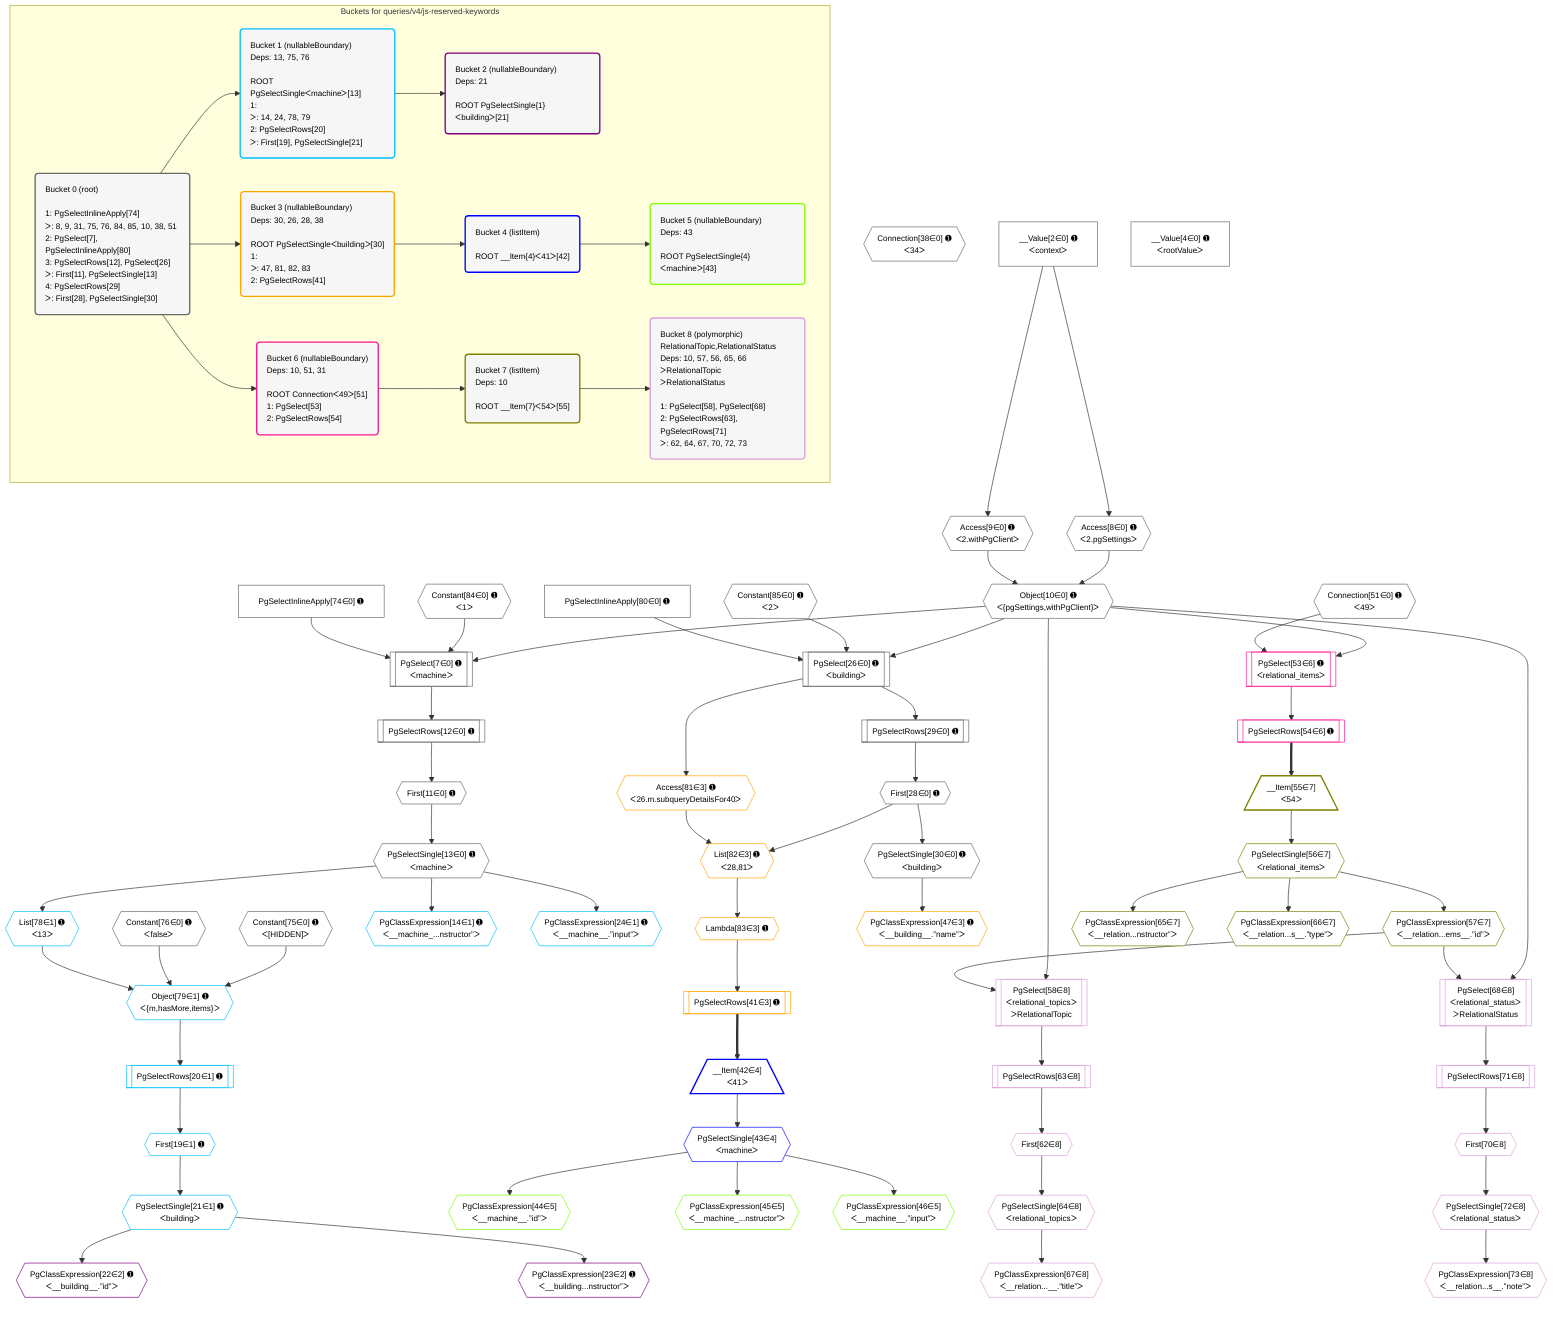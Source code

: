 %%{init: {'themeVariables': { 'fontSize': '12px'}}}%%
graph TD
    classDef path fill:#eee,stroke:#000,color:#000
    classDef plan fill:#fff,stroke-width:1px,color:#000
    classDef itemplan fill:#fff,stroke-width:2px,color:#000
    classDef unbatchedplan fill:#dff,stroke-width:1px,color:#000
    classDef sideeffectplan fill:#fcc,stroke-width:2px,color:#000
    classDef bucket fill:#f6f6f6,color:#000,stroke-width:2px,text-align:left


    %% plan dependencies
    PgSelect7[["PgSelect[7∈0] ➊<br />ᐸmachineᐳ"]]:::plan
    Object10{{"Object[10∈0] ➊<br />ᐸ{pgSettings,withPgClient}ᐳ"}}:::plan
    Constant84{{"Constant[84∈0] ➊<br />ᐸ1ᐳ"}}:::plan
    PgSelectInlineApply74["PgSelectInlineApply[74∈0] ➊"]:::plan
    Object10 & Constant84 & PgSelectInlineApply74 --> PgSelect7
    PgSelect26[["PgSelect[26∈0] ➊<br />ᐸbuildingᐳ"]]:::plan
    Constant85{{"Constant[85∈0] ➊<br />ᐸ2ᐳ"}}:::plan
    PgSelectInlineApply80["PgSelectInlineApply[80∈0] ➊"]:::plan
    Object10 & Constant85 & PgSelectInlineApply80 --> PgSelect26
    Connection38{{"Connection[38∈0] ➊<br />ᐸ34ᐳ"}}:::plan
    Connection51{{"Connection[51∈0] ➊<br />ᐸ49ᐳ"}}:::plan
    Access8{{"Access[8∈0] ➊<br />ᐸ2.pgSettingsᐳ"}}:::plan
    Access9{{"Access[9∈0] ➊<br />ᐸ2.withPgClientᐳ"}}:::plan
    Access8 & Access9 --> Object10
    __Value2["__Value[2∈0] ➊<br />ᐸcontextᐳ"]:::plan
    __Value2 --> Access8
    __Value2 --> Access9
    First11{{"First[11∈0] ➊"}}:::plan
    PgSelectRows12[["PgSelectRows[12∈0] ➊"]]:::plan
    PgSelectRows12 --> First11
    PgSelect7 --> PgSelectRows12
    PgSelectSingle13{{"PgSelectSingle[13∈0] ➊<br />ᐸmachineᐳ"}}:::plan
    First11 --> PgSelectSingle13
    First28{{"First[28∈0] ➊"}}:::plan
    PgSelectRows29[["PgSelectRows[29∈0] ➊"]]:::plan
    PgSelectRows29 --> First28
    PgSelect26 --> PgSelectRows29
    PgSelectSingle30{{"PgSelectSingle[30∈0] ➊<br />ᐸbuildingᐳ"}}:::plan
    First28 --> PgSelectSingle30
    __Value4["__Value[4∈0] ➊<br />ᐸrootValueᐳ"]:::plan
    Constant75{{"Constant[75∈0] ➊<br />ᐸ[HIDDEN]ᐳ"}}:::plan
    Constant76{{"Constant[76∈0] ➊<br />ᐸfalseᐳ"}}:::plan
    Object79{{"Object[79∈1] ➊<br />ᐸ{m,hasMore,items}ᐳ"}}:::plan
    List78{{"List[78∈1] ➊<br />ᐸ13ᐳ"}}:::plan
    Constant75 & Constant76 & List78 --> Object79
    PgClassExpression14{{"PgClassExpression[14∈1] ➊<br />ᐸ__machine_...nstructor”ᐳ"}}:::plan
    PgSelectSingle13 --> PgClassExpression14
    First19{{"First[19∈1] ➊"}}:::plan
    PgSelectRows20[["PgSelectRows[20∈1] ➊"]]:::plan
    PgSelectRows20 --> First19
    Object79 --> PgSelectRows20
    PgSelectSingle21{{"PgSelectSingle[21∈1] ➊<br />ᐸbuildingᐳ"}}:::plan
    First19 --> PgSelectSingle21
    PgClassExpression24{{"PgClassExpression[24∈1] ➊<br />ᐸ__machine__.”input”ᐳ"}}:::plan
    PgSelectSingle13 --> PgClassExpression24
    PgSelectSingle13 --> List78
    PgClassExpression22{{"PgClassExpression[22∈2] ➊<br />ᐸ__building__.”id”ᐳ"}}:::plan
    PgSelectSingle21 --> PgClassExpression22
    PgClassExpression23{{"PgClassExpression[23∈2] ➊<br />ᐸ__building...nstructor”ᐳ"}}:::plan
    PgSelectSingle21 --> PgClassExpression23
    List82{{"List[82∈3] ➊<br />ᐸ28,81ᐳ"}}:::plan
    Access81{{"Access[81∈3] ➊<br />ᐸ26.m.subqueryDetailsFor40ᐳ"}}:::plan
    First28 & Access81 --> List82
    PgSelectRows41[["PgSelectRows[41∈3] ➊"]]:::plan
    Lambda83{{"Lambda[83∈3] ➊"}}:::plan
    Lambda83 --> PgSelectRows41
    PgClassExpression47{{"PgClassExpression[47∈3] ➊<br />ᐸ__building__.”name”ᐳ"}}:::plan
    PgSelectSingle30 --> PgClassExpression47
    PgSelect26 --> Access81
    List82 --> Lambda83
    __Item42[/"__Item[42∈4]<br />ᐸ41ᐳ"\]:::itemplan
    PgSelectRows41 ==> __Item42
    PgSelectSingle43{{"PgSelectSingle[43∈4]<br />ᐸmachineᐳ"}}:::plan
    __Item42 --> PgSelectSingle43
    PgClassExpression44{{"PgClassExpression[44∈5]<br />ᐸ__machine__.”id”ᐳ"}}:::plan
    PgSelectSingle43 --> PgClassExpression44
    PgClassExpression45{{"PgClassExpression[45∈5]<br />ᐸ__machine_...nstructor”ᐳ"}}:::plan
    PgSelectSingle43 --> PgClassExpression45
    PgClassExpression46{{"PgClassExpression[46∈5]<br />ᐸ__machine__.”input”ᐳ"}}:::plan
    PgSelectSingle43 --> PgClassExpression46
    PgSelect53[["PgSelect[53∈6] ➊<br />ᐸrelational_itemsᐳ"]]:::plan
    Object10 & Connection51 --> PgSelect53
    PgSelectRows54[["PgSelectRows[54∈6] ➊"]]:::plan
    PgSelect53 --> PgSelectRows54
    __Item55[/"__Item[55∈7]<br />ᐸ54ᐳ"\]:::itemplan
    PgSelectRows54 ==> __Item55
    PgSelectSingle56{{"PgSelectSingle[56∈7]<br />ᐸrelational_itemsᐳ"}}:::plan
    __Item55 --> PgSelectSingle56
    PgClassExpression57{{"PgClassExpression[57∈7]<br />ᐸ__relation...ems__.”id”ᐳ"}}:::plan
    PgSelectSingle56 --> PgClassExpression57
    PgClassExpression65{{"PgClassExpression[65∈7]<br />ᐸ__relation...nstructor”ᐳ"}}:::plan
    PgSelectSingle56 --> PgClassExpression65
    PgClassExpression66{{"PgClassExpression[66∈7]<br />ᐸ__relation...s__.”type”ᐳ"}}:::plan
    PgSelectSingle56 --> PgClassExpression66
    PgSelect58[["PgSelect[58∈8]<br />ᐸrelational_topicsᐳ<br />ᐳRelationalTopic"]]:::plan
    Object10 & PgClassExpression57 --> PgSelect58
    PgSelect68[["PgSelect[68∈8]<br />ᐸrelational_statusᐳ<br />ᐳRelationalStatus"]]:::plan
    Object10 & PgClassExpression57 --> PgSelect68
    First62{{"First[62∈8]"}}:::plan
    PgSelectRows63[["PgSelectRows[63∈8]"]]:::plan
    PgSelectRows63 --> First62
    PgSelect58 --> PgSelectRows63
    PgSelectSingle64{{"PgSelectSingle[64∈8]<br />ᐸrelational_topicsᐳ"}}:::plan
    First62 --> PgSelectSingle64
    PgClassExpression67{{"PgClassExpression[67∈8]<br />ᐸ__relation...__.”title”ᐳ"}}:::plan
    PgSelectSingle64 --> PgClassExpression67
    First70{{"First[70∈8]"}}:::plan
    PgSelectRows71[["PgSelectRows[71∈8]"]]:::plan
    PgSelectRows71 --> First70
    PgSelect68 --> PgSelectRows71
    PgSelectSingle72{{"PgSelectSingle[72∈8]<br />ᐸrelational_statusᐳ"}}:::plan
    First70 --> PgSelectSingle72
    PgClassExpression73{{"PgClassExpression[73∈8]<br />ᐸ__relation...s__.”note”ᐳ"}}:::plan
    PgSelectSingle72 --> PgClassExpression73

    %% define steps

    subgraph "Buckets for queries/v4/js-reserved-keywords"
    Bucket0("Bucket 0 (root)<br /><br />1: PgSelectInlineApply[74]<br />ᐳ: 8, 9, 31, 75, 76, 84, 85, 10, 38, 51<br />2: PgSelect[7], PgSelectInlineApply[80]<br />3: PgSelectRows[12], PgSelect[26]<br />ᐳ: First[11], PgSelectSingle[13]<br />4: PgSelectRows[29]<br />ᐳ: First[28], PgSelectSingle[30]"):::bucket
    classDef bucket0 stroke:#696969
    class Bucket0,__Value2,__Value4,PgSelect7,Access8,Access9,Object10,First11,PgSelectRows12,PgSelectSingle13,PgSelect26,First28,PgSelectRows29,PgSelectSingle30,Connection38,Connection51,PgSelectInlineApply74,Constant75,Constant76,PgSelectInlineApply80,Constant84,Constant85 bucket0
    Bucket1("Bucket 1 (nullableBoundary)<br />Deps: 13, 75, 76<br /><br />ROOT PgSelectSingleᐸmachineᐳ[13]<br />1: <br />ᐳ: 14, 24, 78, 79<br />2: PgSelectRows[20]<br />ᐳ: First[19], PgSelectSingle[21]"):::bucket
    classDef bucket1 stroke:#00bfff
    class Bucket1,PgClassExpression14,First19,PgSelectRows20,PgSelectSingle21,PgClassExpression24,List78,Object79 bucket1
    Bucket2("Bucket 2 (nullableBoundary)<br />Deps: 21<br /><br />ROOT PgSelectSingle{1}ᐸbuildingᐳ[21]"):::bucket
    classDef bucket2 stroke:#7f007f
    class Bucket2,PgClassExpression22,PgClassExpression23 bucket2
    Bucket3("Bucket 3 (nullableBoundary)<br />Deps: 30, 26, 28, 38<br /><br />ROOT PgSelectSingleᐸbuildingᐳ[30]<br />1: <br />ᐳ: 47, 81, 82, 83<br />2: PgSelectRows[41]"):::bucket
    classDef bucket3 stroke:#ffa500
    class Bucket3,PgSelectRows41,PgClassExpression47,Access81,List82,Lambda83 bucket3
    Bucket4("Bucket 4 (listItem)<br /><br />ROOT __Item{4}ᐸ41ᐳ[42]"):::bucket
    classDef bucket4 stroke:#0000ff
    class Bucket4,__Item42,PgSelectSingle43 bucket4
    Bucket5("Bucket 5 (nullableBoundary)<br />Deps: 43<br /><br />ROOT PgSelectSingle{4}ᐸmachineᐳ[43]"):::bucket
    classDef bucket5 stroke:#7fff00
    class Bucket5,PgClassExpression44,PgClassExpression45,PgClassExpression46 bucket5
    Bucket6("Bucket 6 (nullableBoundary)<br />Deps: 10, 51, 31<br /><br />ROOT Connectionᐸ49ᐳ[51]<br />1: PgSelect[53]<br />2: PgSelectRows[54]"):::bucket
    classDef bucket6 stroke:#ff1493
    class Bucket6,PgSelect53,PgSelectRows54 bucket6
    Bucket7("Bucket 7 (listItem)<br />Deps: 10<br /><br />ROOT __Item{7}ᐸ54ᐳ[55]"):::bucket
    classDef bucket7 stroke:#808000
    class Bucket7,__Item55,PgSelectSingle56,PgClassExpression57,PgClassExpression65,PgClassExpression66 bucket7
    Bucket8("Bucket 8 (polymorphic)<br />RelationalTopic,RelationalStatus<br />Deps: 10, 57, 56, 65, 66<br />ᐳRelationalTopic<br />ᐳRelationalStatus<br /><br />1: PgSelect[58], PgSelect[68]<br />2: PgSelectRows[63], PgSelectRows[71]<br />ᐳ: 62, 64, 67, 70, 72, 73"):::bucket
    classDef bucket8 stroke:#dda0dd
    class Bucket8,PgSelect58,First62,PgSelectRows63,PgSelectSingle64,PgClassExpression67,PgSelect68,First70,PgSelectRows71,PgSelectSingle72,PgClassExpression73 bucket8
    Bucket0 --> Bucket1 & Bucket3 & Bucket6
    Bucket1 --> Bucket2
    Bucket3 --> Bucket4
    Bucket4 --> Bucket5
    Bucket6 --> Bucket7
    Bucket7 --> Bucket8
    end